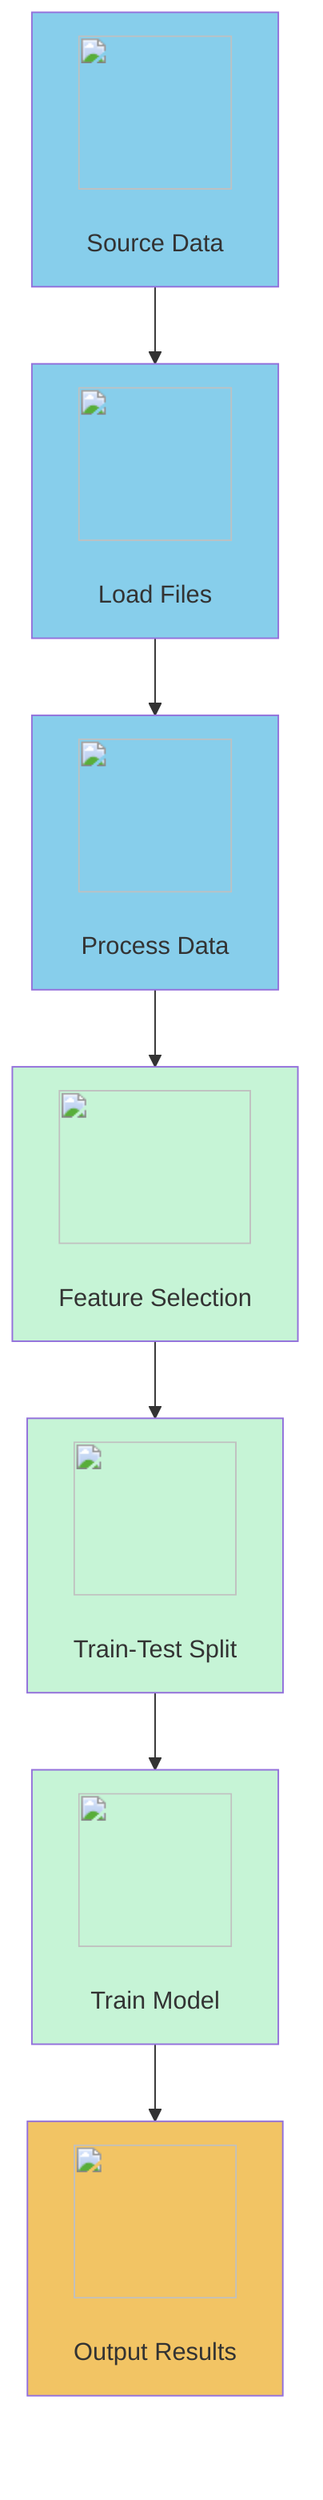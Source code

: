 graph TD;
    A["<img src='icons/database.svg' width=100 height=100/> <br/> Source Data"] --> B["<img src='icons/file.svg' width=100 height=100/> <br/> Load Files"];
    B --> C["<img src='icons/table.svg' width=100 height=100/> <br/> Process Data"];
    C --> D["<img src='icons/column_split.svg' width=100 height=100/> <br/> Feature Selection"];
    D --> E["<img src='icons/row_split.svg' width=100 height=100/> <br/> Train-Test Split"];
    E --> F["<img src='icons/brain.svg' width=100 height=100/> <br/> Train Model"];
    F --> G["<img src='icons/image.svg' width=100 height=100/> <br/> Output Results"];

    style A fill:#87CEEB;
    style B fill:#87CEEB;
    style C fill:#87CEEB;
    style D fill:#C6F4D6;
    style E fill:#C6F4D6;
    style F fill:#C6F4D6;
    style G fill:#F2C464;